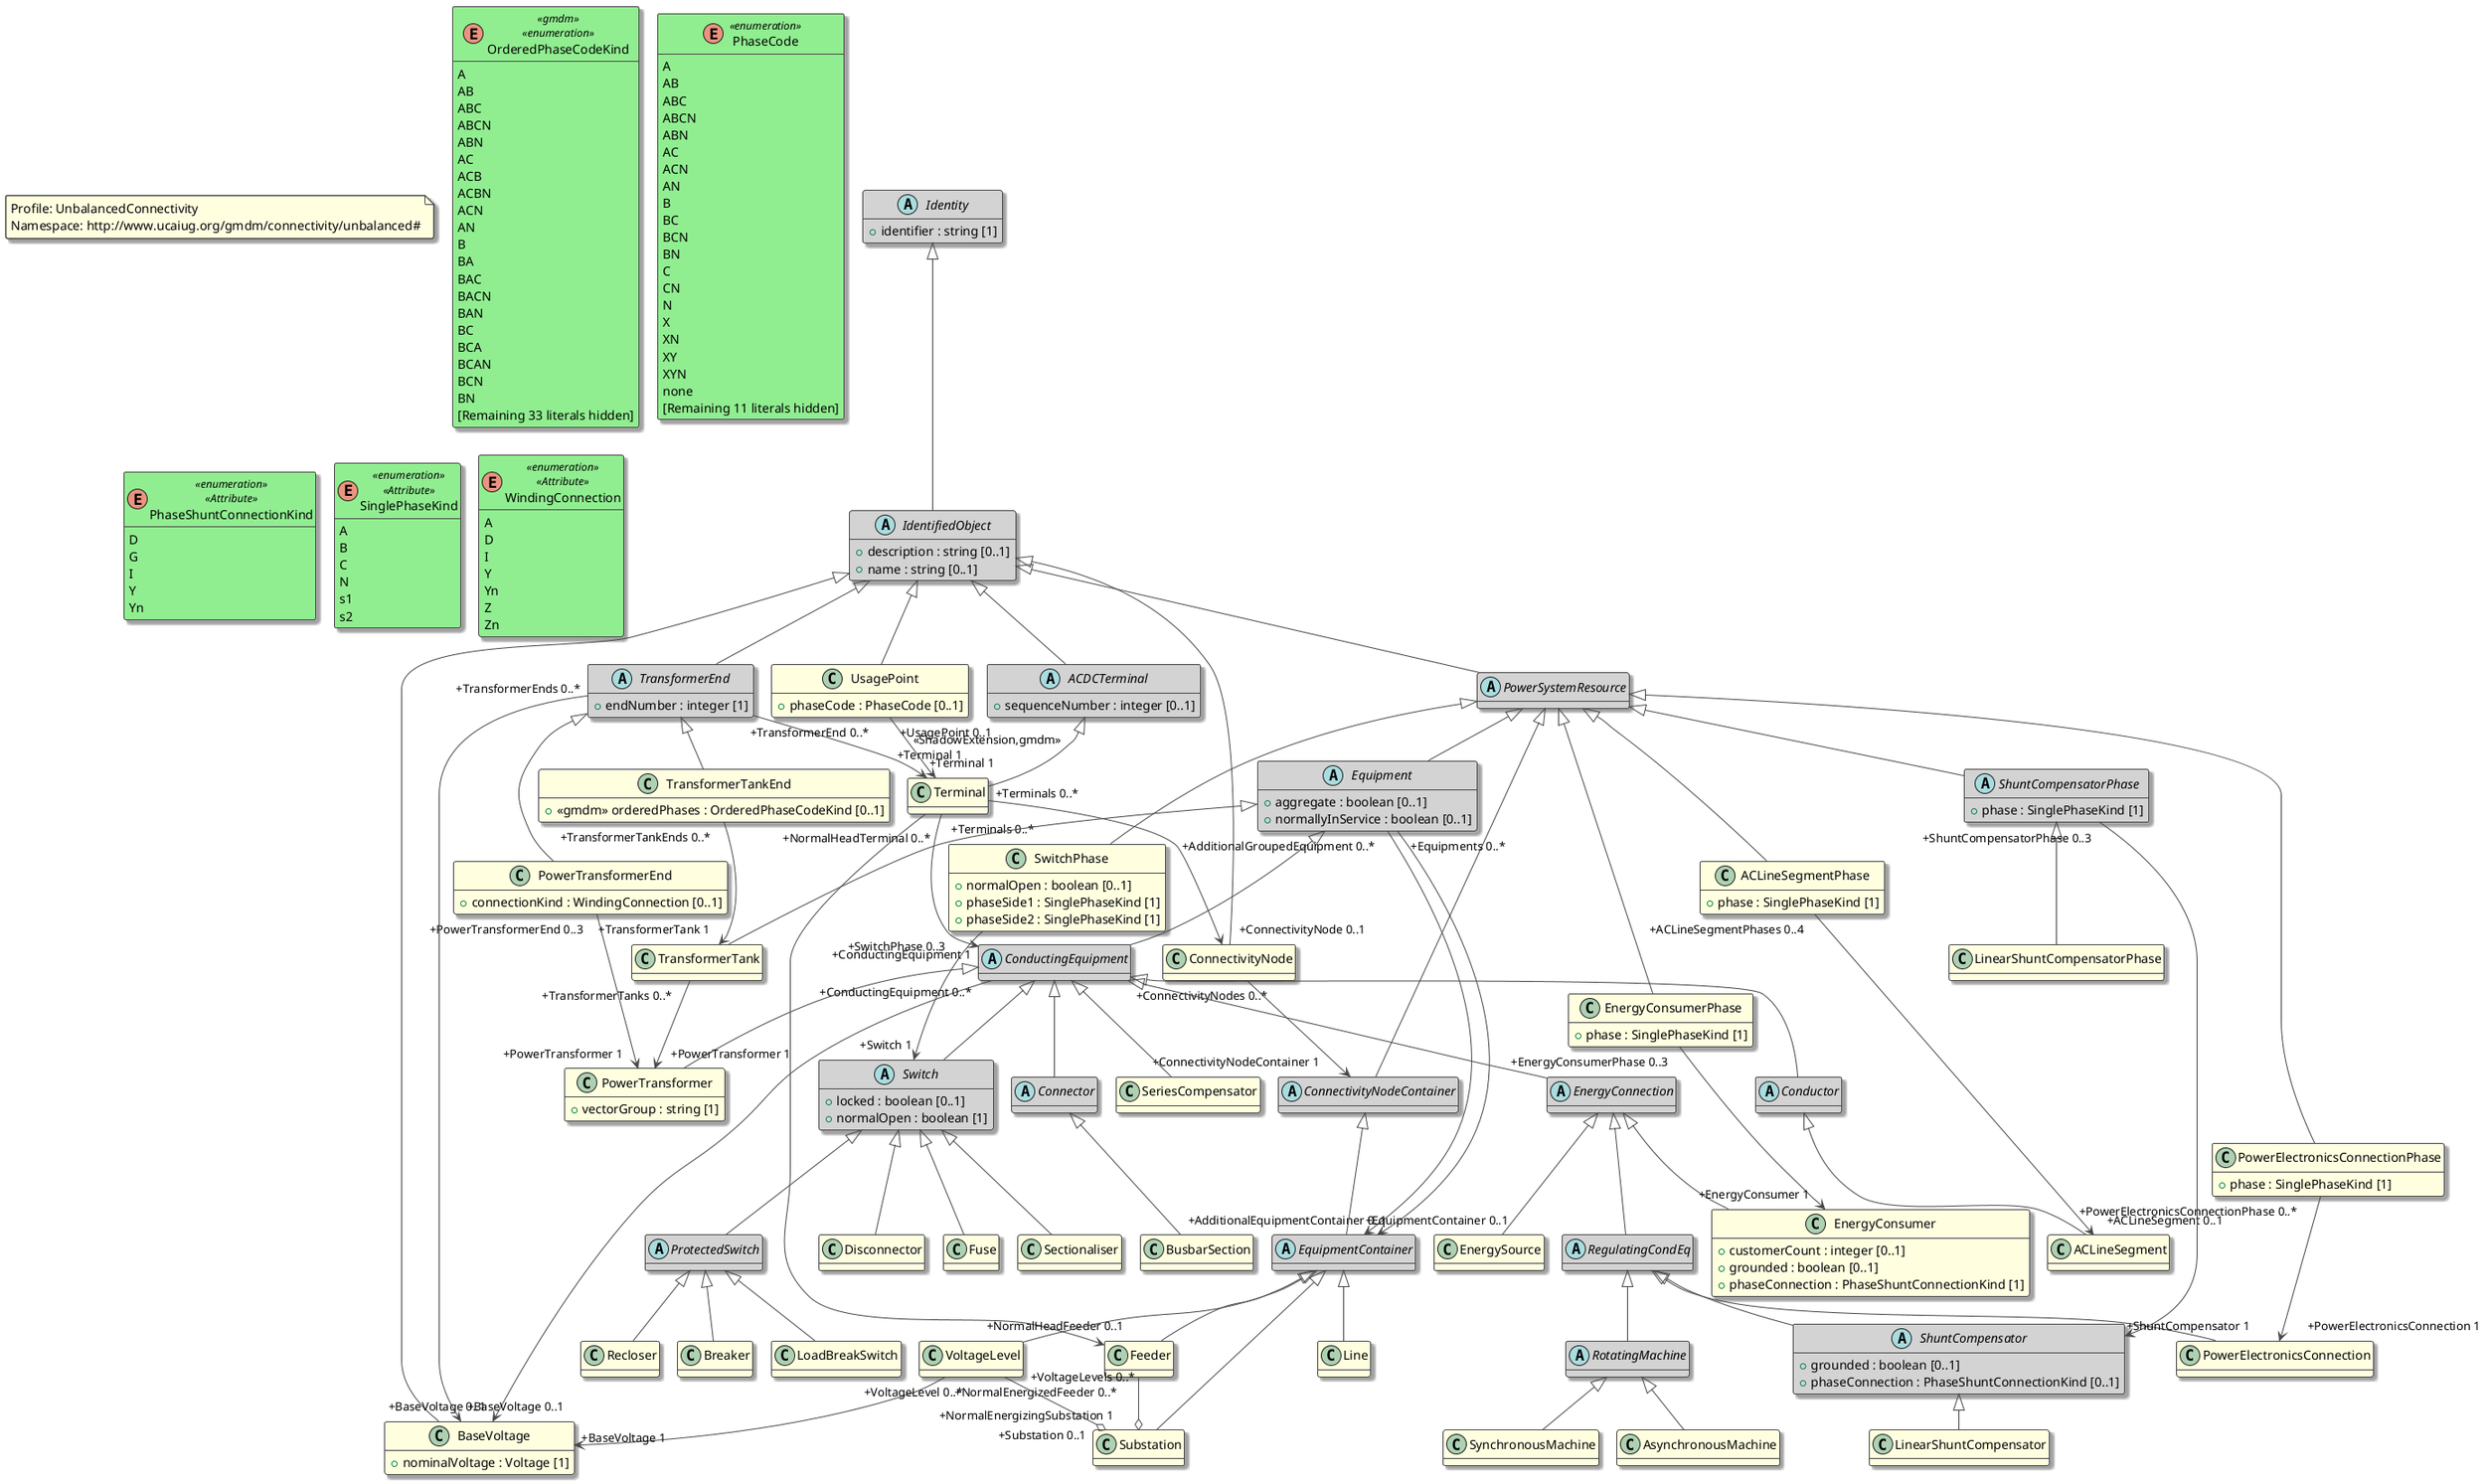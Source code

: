 @startuml
top to bottom direction
hide empty methods

' Here we adjust the horizontal spacing for better spatial rendering (the PlantUML default is ~20)
skinparam nodesep 20
' Here we adjust the vertical spacing for better spatial rendering (the PlantUML default is ~30)
skinparam ranksep 30

skinparam BackgroundColor #FFFFFF
skinparam shadowing false
skinparam RoundCorner 5
skinparam BorderColor #454645
skinparam ArrowColor #454645
skinparam FontColor #000000

skinparam class {
  ' Concrete classes style definition
  BackgroundColor #FFFFE0
  FontColor #000000
  AttributeFontColor #000000
  StereotypeFontColor #000000
  HeaderFontColor #000000
  BorderColor #454645
  BorderThickness 1
  
  ' Abstract classes style definition
  BackgroundColor<<abstract>> #D3D3D3
  FontColor<<abstract>> #000000
  AttributeFontColor<<abstract>> #000000
  StereotypeFontColor<<abstract>> #000000
  HeaderFontColor<<abstract>> #000000
  BorderColor<<abstract>> #454645
  BorderThickness<<abstract>> 1
  
  ' Enumerations style definition
  BackgroundColor<<enumeration>> #90EE90
  FontColor<<enumeration>> #000000
  AttributeFontColor<<enumeration>> #000000
  StereotypeFontColor<<enumeration>> #000000
  HeaderFontColor <<enumeration>> #000000
  BorderColor<<enumeration>> #454645
  BorderThickness<<enumeration>> 1
  
  ' CIMDatatypes style definition
  BackgroundColor<<CIMDatatype>> #FFEBCD
  FontColor<<CIMDatatype>> #000000
  AttributeFontColor<<CIMDatatype>> #000000
  StereotypeFontColor<<CIMDatatype>> #000000
  HeaderFontColor<<CIMDatatype>> #000000
  BorderColor<<CIMDatatype>> #454645
  BorderThickness<<CIMDatatype>> 1
  
  ' Compound classes style definition
  BackgroundColor<<Compound>> #FFEBCD
  FontColor<<Compound>> #000000
  AttributeFontColor<<Compound>> #000000
  StereotypeFontColor<<Compound>> #000000
  HeaderFontColor<<Compound>> #000000
  BorderColor<<Compound>> #454645
  BorderThickness<<Compound>> 1
  
  ' Primitive classes style definition
  BackgroundColor<<Primitive>> #E6E6FF
  FontColor<<Primitive>> #000000
  AttributeFontColor<<Primitive>> #000000
  StereotypeFontColor<<Primitive>> #000000
  HeaderFontColor<<Primitive>> #000000
  BorderColor<<Primitive>> #454645
  BorderThickness<<Primitive>> 1
  
  ' Errors classes style definition
  BackgroundColor<<error>> #FFC0CB
  FontColor<<error>> #000000
  AttributeFontColor<<error>> #000000
  StereotypeFontColor<<error>> #000000
  HeaderFontColor<<error>> #000000
  BorderColor<<error>> #454645
  BorderThickness<<error>> 1
}
skinparam shadowing true

hide <<abstract>> stereotype
hide <<error>> stereotype


skinparam note {
  BorderColor #454645
  BorderThickness 1.5
  FontSize 14
  Font Bold
  FontColor #000000
}
' Add a note towards the upper left corner of the diagram
note as UnbalancedConnectivityNote #lightyellow
   Profile: UnbalancedConnectivity
   Namespace: http://www.ucaiug.org/gmdm/connectivity/unbalanced#
end note

' ACDCTerminal inherits from IdentifiedObject
abstract class ACDCTerminal  <<abstract>> {
   +sequenceNumber : integer [0..1]
}

IdentifiedObject <|-- ACDCTerminal

' ACLineSegment inherits from Conductor
class ACLineSegment   {
}

Conductor <|-- ACLineSegment

' ACLineSegmentPhase inherits from PowerSystemResource
class ACLineSegmentPhase   {
   +phase : SinglePhaseKind [1]
}

PowerSystemResource <|-- ACLineSegmentPhase
ACLineSegmentPhase "+ACLineSegmentPhases 0..4" --> "+ACLineSegment 0..1" ACLineSegment

' AsynchronousMachine inherits from RotatingMachine
class AsynchronousMachine   {
}

RotatingMachine <|-- AsynchronousMachine

' BaseVoltage inherits from IdentifiedObject
class BaseVoltage   {
   +nominalVoltage : Voltage [1]
}

IdentifiedObject <|-- BaseVoltage

' Breaker inherits from ProtectedSwitch
class Breaker   {
}

ProtectedSwitch <|-- Breaker

' BusbarSection inherits from Connector
class BusbarSection   {
}

Connector <|-- BusbarSection

' ConductingEquipment inherits from Equipment
abstract class ConductingEquipment  <<abstract>> {
}

Equipment <|-- ConductingEquipment
ConductingEquipment "+ConductingEquipment 0..*" --> "+BaseVoltage 0..1" BaseVoltage

' Conductor inherits from ConductingEquipment
abstract class Conductor  <<abstract>> {
}

ConductingEquipment <|-- Conductor

' ConnectivityNode inherits from IdentifiedObject
class ConnectivityNode   {
}

IdentifiedObject <|-- ConnectivityNode
ConnectivityNode "+ConnectivityNodes 0..*" --> "+ConnectivityNodeContainer 1" ConnectivityNodeContainer

' ConnectivityNodeContainer inherits from PowerSystemResource
abstract class ConnectivityNodeContainer  <<abstract>> {
}

PowerSystemResource <|-- ConnectivityNodeContainer

' Connector inherits from ConductingEquipment
abstract class Connector  <<abstract>> {
}

ConductingEquipment <|-- Connector

' Disconnector inherits from Switch
class Disconnector   {
}

Switch <|-- Disconnector

' EnergyConnection inherits from ConductingEquipment
abstract class EnergyConnection  <<abstract>> {
}

ConductingEquipment <|-- EnergyConnection

' EnergyConsumer inherits from EnergyConnection
class EnergyConsumer   {
   +customerCount : integer [0..1]
   +grounded : boolean [0..1]
   +phaseConnection : PhaseShuntConnectionKind [1]
}

EnergyConnection <|-- EnergyConsumer

' EnergyConsumerPhase inherits from PowerSystemResource
class EnergyConsumerPhase   {
   +phase : SinglePhaseKind [1]
}

PowerSystemResource <|-- EnergyConsumerPhase
EnergyConsumerPhase "+EnergyConsumerPhase 0..3" --> "+EnergyConsumer 1" EnergyConsumer

' EnergySource inherits from EnergyConnection
class EnergySource   {
}

EnergyConnection <|-- EnergySource

' Equipment inherits from PowerSystemResource
abstract class Equipment  <<abstract>> {
   +aggregate : boolean [0..1]
   +normallyInService : boolean [0..1]
}

PowerSystemResource <|-- Equipment
Equipment "+AdditionalGroupedEquipment 0..*" --> "+AdditionalEquipmentContainer 0..1" EquipmentContainer
Equipment "+Equipments 0..*" --> "+EquipmentContainer 0..1" EquipmentContainer

' EquipmentContainer inherits from ConnectivityNodeContainer
abstract class EquipmentContainer  <<abstract>> {
}

ConnectivityNodeContainer <|-- EquipmentContainer

' Feeder inherits from EquipmentContainer
class Feeder   {
}

EquipmentContainer <|-- Feeder
Feeder "+NormalEnergizedFeeder 0..*" --o "+NormalEnergizingSubstation 1" Substation

' Fuse inherits from Switch
class Fuse   {
}

Switch <|-- Fuse

' IdentifiedObject inherits from Identity
abstract class IdentifiedObject  <<abstract>> {
   +description : string [0..1]
   +name : string [0..1]
}

Identity <|-- IdentifiedObject

' Identity
abstract class Identity  <<abstract>> {
   +identifier : string [1]
}


' Line inherits from EquipmentContainer
class Line   {
}

EquipmentContainer <|-- Line

' LinearShuntCompensator inherits from ShuntCompensator
class LinearShuntCompensator   {
}

ShuntCompensator <|-- LinearShuntCompensator

' LinearShuntCompensatorPhase inherits from ShuntCompensatorPhase
class LinearShuntCompensatorPhase   {
}

ShuntCompensatorPhase <|-- LinearShuntCompensatorPhase

' LoadBreakSwitch inherits from ProtectedSwitch
class LoadBreakSwitch   {
}

ProtectedSwitch <|-- LoadBreakSwitch

' Enumeration OrderedPhaseCodeKind
enum OrderedPhaseCodeKind <<gmdm>><<enumeration>>  {
   A
   AB
   ABC
   ABCN
   ABN
   AC
   ACB
   ACBN
   ACN
   AN
   B
   BA
   BAC
   BACN
   BAN
   BC
   BCA
   BCAN
   BCN
   BN
   [Remaining 33 literals hidden]
}

' Enumeration PhaseCode
enum PhaseCode <<enumeration>>  {
   A
   AB
   ABC
   ABCN
   ABN
   AC
   ACN
   AN
   B
   BC
   BCN
   BN
   C
   CN
   N
   X
   XN
   XY
   XYN
   none
   [Remaining 11 literals hidden]
}

' Enumeration PhaseShuntConnectionKind
enum PhaseShuntConnectionKind <<enumeration>><<Attribute>>  {
   D
   G
   I
   Y
   Yn
}

' PowerElectronicsConnection inherits from RegulatingCondEq
class PowerElectronicsConnection   {
}

RegulatingCondEq <|-- PowerElectronicsConnection

' PowerElectronicsConnectionPhase inherits from PowerSystemResource
class PowerElectronicsConnectionPhase   {
   +phase : SinglePhaseKind [1]
}

PowerSystemResource <|-- PowerElectronicsConnectionPhase
PowerElectronicsConnectionPhase "+PowerElectronicsConnectionPhase 0..*" --> "+PowerElectronicsConnection 1" PowerElectronicsConnection

' PowerSystemResource inherits from IdentifiedObject
abstract class PowerSystemResource  <<abstract>> {
}

IdentifiedObject <|-- PowerSystemResource

' PowerTransformer inherits from ConductingEquipment
class PowerTransformer   {
   +vectorGroup : string [1]
}

ConductingEquipment <|-- PowerTransformer

' PowerTransformerEnd inherits from TransformerEnd
class PowerTransformerEnd   {
   +connectionKind : WindingConnection [0..1]
}

TransformerEnd <|-- PowerTransformerEnd
PowerTransformerEnd "+PowerTransformerEnd 0..3" --> "+PowerTransformer 1" PowerTransformer

' ProtectedSwitch inherits from Switch
abstract class ProtectedSwitch  <<abstract>> {
}

Switch <|-- ProtectedSwitch

' Recloser inherits from ProtectedSwitch
class Recloser   {
}

ProtectedSwitch <|-- Recloser

' RegulatingCondEq inherits from EnergyConnection
abstract class RegulatingCondEq  <<abstract>> {
}

EnergyConnection <|-- RegulatingCondEq

' RotatingMachine inherits from RegulatingCondEq
abstract class RotatingMachine  <<abstract>> {
}

RegulatingCondEq <|-- RotatingMachine

' Sectionaliser inherits from Switch
class Sectionaliser   {
}

Switch <|-- Sectionaliser

' SeriesCompensator inherits from ConductingEquipment
class SeriesCompensator   {
}

ConductingEquipment <|-- SeriesCompensator

' ShuntCompensator inherits from RegulatingCondEq
abstract class ShuntCompensator  <<abstract>> {
   +grounded : boolean [0..1]
   +phaseConnection : PhaseShuntConnectionKind [0..1]
}

RegulatingCondEq <|-- ShuntCompensator

' ShuntCompensatorPhase inherits from PowerSystemResource
abstract class ShuntCompensatorPhase  <<abstract>> {
   +phase : SinglePhaseKind [1]
}

PowerSystemResource <|-- ShuntCompensatorPhase
ShuntCompensatorPhase "+ShuntCompensatorPhase 0..3" --> "+ShuntCompensator 1" ShuntCompensator

' Enumeration SinglePhaseKind
enum SinglePhaseKind <<enumeration>><<Attribute>>  {
   A
   B
   C
   N
   s1
   s2
}

' Substation inherits from EquipmentContainer
class Substation   {
}

EquipmentContainer <|-- Substation

' Switch inherits from ConductingEquipment
abstract class Switch  <<abstract>> {
   +locked : boolean [0..1]
   +normalOpen : boolean [1]
}

ConductingEquipment <|-- Switch

' SwitchPhase inherits from PowerSystemResource
class SwitchPhase   {
   +normalOpen : boolean [0..1]
   +phaseSide1 : SinglePhaseKind [1]
   +phaseSide2 : SinglePhaseKind [1]
}

PowerSystemResource <|-- SwitchPhase
SwitchPhase "+SwitchPhase 0..3" --> "+Switch 1" Switch

' SynchronousMachine inherits from RotatingMachine
class SynchronousMachine   {
}

RotatingMachine <|-- SynchronousMachine

' Terminal inherits from ACDCTerminal
class Terminal   {
}

ACDCTerminal <|-- Terminal
Terminal "+Terminals 0..*" --> "+ConductingEquipment 1" ConductingEquipment
Terminal "+Terminals 0..*" --> "+ConnectivityNode 0..1" ConnectivityNode
Terminal "+NormalHeadTerminal 0..*" --> "+NormalHeadFeeder 0..1" Feeder

' TransformerEnd inherits from IdentifiedObject
abstract class TransformerEnd  <<abstract>> {
   +endNumber : integer [1]
}

IdentifiedObject <|-- TransformerEnd
TransformerEnd "+TransformerEnds 0..*" --> "+BaseVoltage 0..1" BaseVoltage
TransformerEnd "+TransformerEnd 0..*" --> "+Terminal 1" Terminal

' TransformerTank inherits from Equipment
class TransformerTank   {
}

Equipment <|-- TransformerTank
TransformerTank "+TransformerTanks 0..*" --> "+PowerTransformer 1" PowerTransformer

' TransformerTankEnd inherits from TransformerEnd
class TransformerTankEnd   {
   +<<gmdm>> orderedPhases : OrderedPhaseCodeKind [0..1]
}

TransformerEnd <|-- TransformerTankEnd
TransformerTankEnd "+TransformerTankEnds 0..*" --> "+TransformerTank 1" TransformerTank

' UsagePoint inherits from IdentifiedObject
class UsagePoint   {
   +phaseCode : PhaseCode [0..1]
}

IdentifiedObject <|-- UsagePoint
UsagePoint "+UsagePoint 0..1" --> "+Terminal 1" Terminal : <<ShadowExtension,gmdm>>

' VoltageLevel inherits from EquipmentContainer
class VoltageLevel   {
}

EquipmentContainer <|-- VoltageLevel
VoltageLevel "+VoltageLevel 0..*" --> "+BaseVoltage 1" BaseVoltage
VoltageLevel "+VoltageLevels 0..*" --o "+Substation 0..1" Substation

' Enumeration WindingConnection
enum WindingConnection <<enumeration>><<Attribute>>  {
   A
   D
   I
   Y
   Yn
   Z
   Zn
}

@enduml
